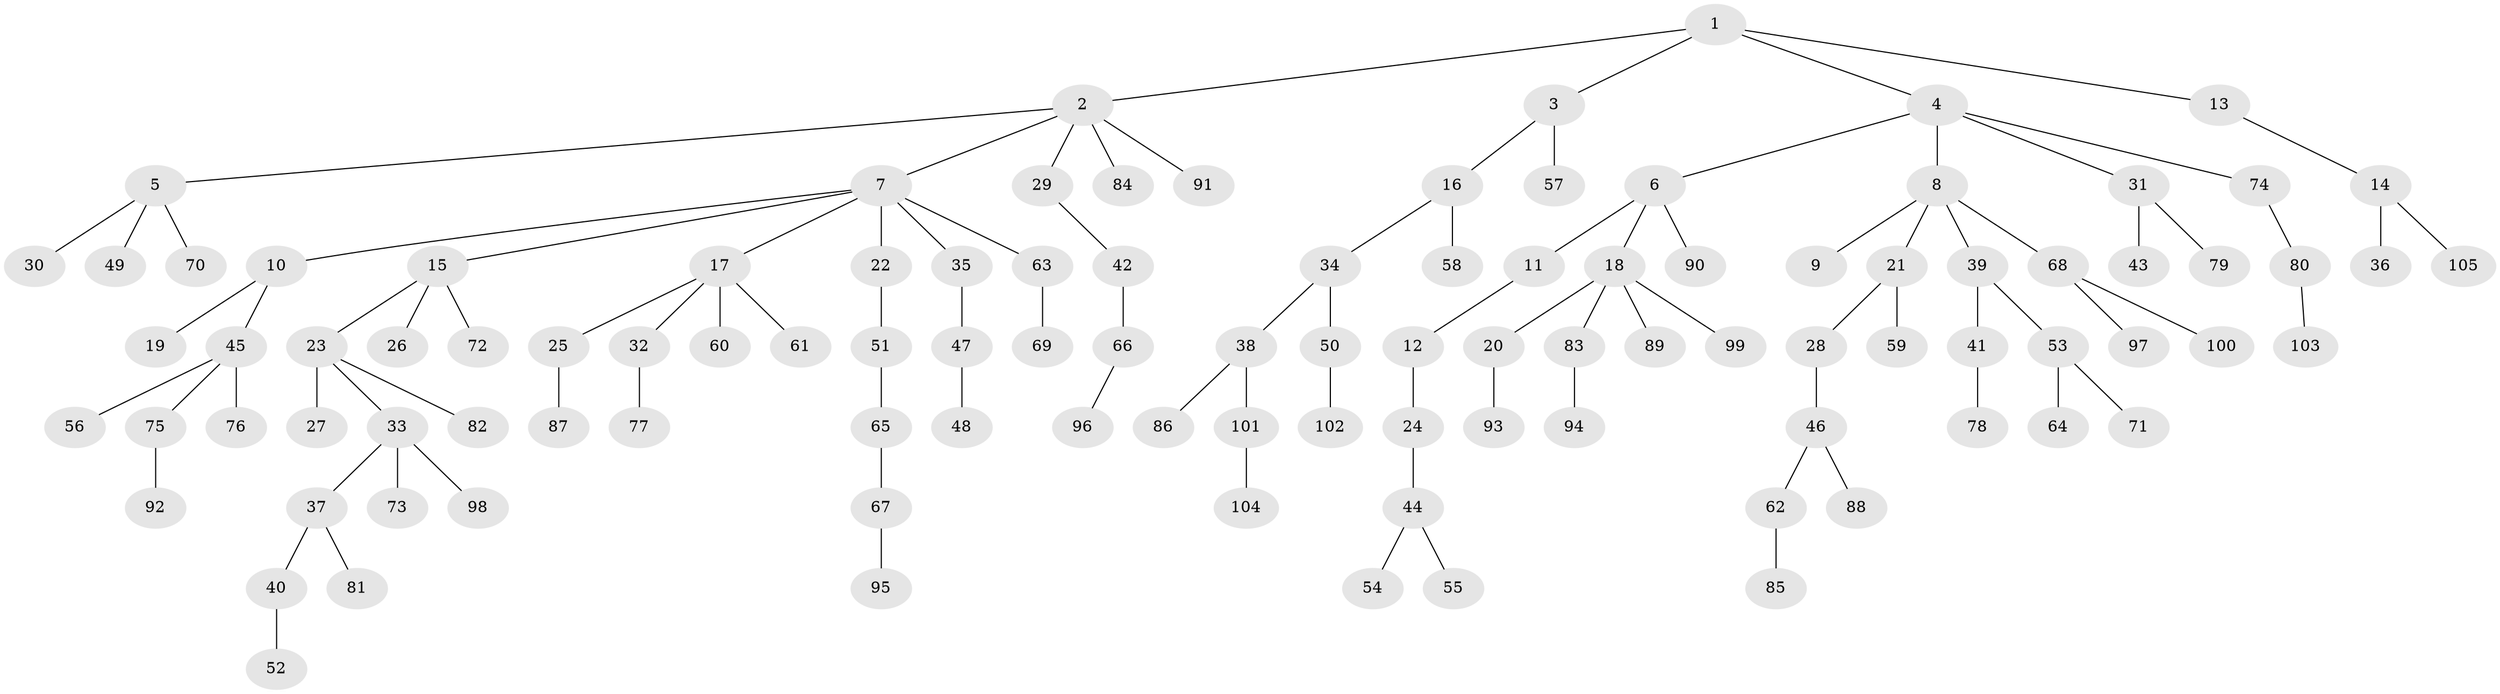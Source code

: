 // Generated by graph-tools (version 1.1) at 2025/15/03/09/25 04:15:42]
// undirected, 105 vertices, 104 edges
graph export_dot {
graph [start="1"]
  node [color=gray90,style=filled];
  1;
  2;
  3;
  4;
  5;
  6;
  7;
  8;
  9;
  10;
  11;
  12;
  13;
  14;
  15;
  16;
  17;
  18;
  19;
  20;
  21;
  22;
  23;
  24;
  25;
  26;
  27;
  28;
  29;
  30;
  31;
  32;
  33;
  34;
  35;
  36;
  37;
  38;
  39;
  40;
  41;
  42;
  43;
  44;
  45;
  46;
  47;
  48;
  49;
  50;
  51;
  52;
  53;
  54;
  55;
  56;
  57;
  58;
  59;
  60;
  61;
  62;
  63;
  64;
  65;
  66;
  67;
  68;
  69;
  70;
  71;
  72;
  73;
  74;
  75;
  76;
  77;
  78;
  79;
  80;
  81;
  82;
  83;
  84;
  85;
  86;
  87;
  88;
  89;
  90;
  91;
  92;
  93;
  94;
  95;
  96;
  97;
  98;
  99;
  100;
  101;
  102;
  103;
  104;
  105;
  1 -- 2;
  1 -- 3;
  1 -- 4;
  1 -- 13;
  2 -- 5;
  2 -- 7;
  2 -- 29;
  2 -- 84;
  2 -- 91;
  3 -- 16;
  3 -- 57;
  4 -- 6;
  4 -- 8;
  4 -- 31;
  4 -- 74;
  5 -- 30;
  5 -- 49;
  5 -- 70;
  6 -- 11;
  6 -- 18;
  6 -- 90;
  7 -- 10;
  7 -- 15;
  7 -- 17;
  7 -- 22;
  7 -- 35;
  7 -- 63;
  8 -- 9;
  8 -- 21;
  8 -- 39;
  8 -- 68;
  10 -- 19;
  10 -- 45;
  11 -- 12;
  12 -- 24;
  13 -- 14;
  14 -- 36;
  14 -- 105;
  15 -- 23;
  15 -- 26;
  15 -- 72;
  16 -- 34;
  16 -- 58;
  17 -- 25;
  17 -- 32;
  17 -- 60;
  17 -- 61;
  18 -- 20;
  18 -- 83;
  18 -- 89;
  18 -- 99;
  20 -- 93;
  21 -- 28;
  21 -- 59;
  22 -- 51;
  23 -- 27;
  23 -- 33;
  23 -- 82;
  24 -- 44;
  25 -- 87;
  28 -- 46;
  29 -- 42;
  31 -- 43;
  31 -- 79;
  32 -- 77;
  33 -- 37;
  33 -- 73;
  33 -- 98;
  34 -- 38;
  34 -- 50;
  35 -- 47;
  37 -- 40;
  37 -- 81;
  38 -- 86;
  38 -- 101;
  39 -- 41;
  39 -- 53;
  40 -- 52;
  41 -- 78;
  42 -- 66;
  44 -- 54;
  44 -- 55;
  45 -- 56;
  45 -- 75;
  45 -- 76;
  46 -- 62;
  46 -- 88;
  47 -- 48;
  50 -- 102;
  51 -- 65;
  53 -- 64;
  53 -- 71;
  62 -- 85;
  63 -- 69;
  65 -- 67;
  66 -- 96;
  67 -- 95;
  68 -- 97;
  68 -- 100;
  74 -- 80;
  75 -- 92;
  80 -- 103;
  83 -- 94;
  101 -- 104;
}
